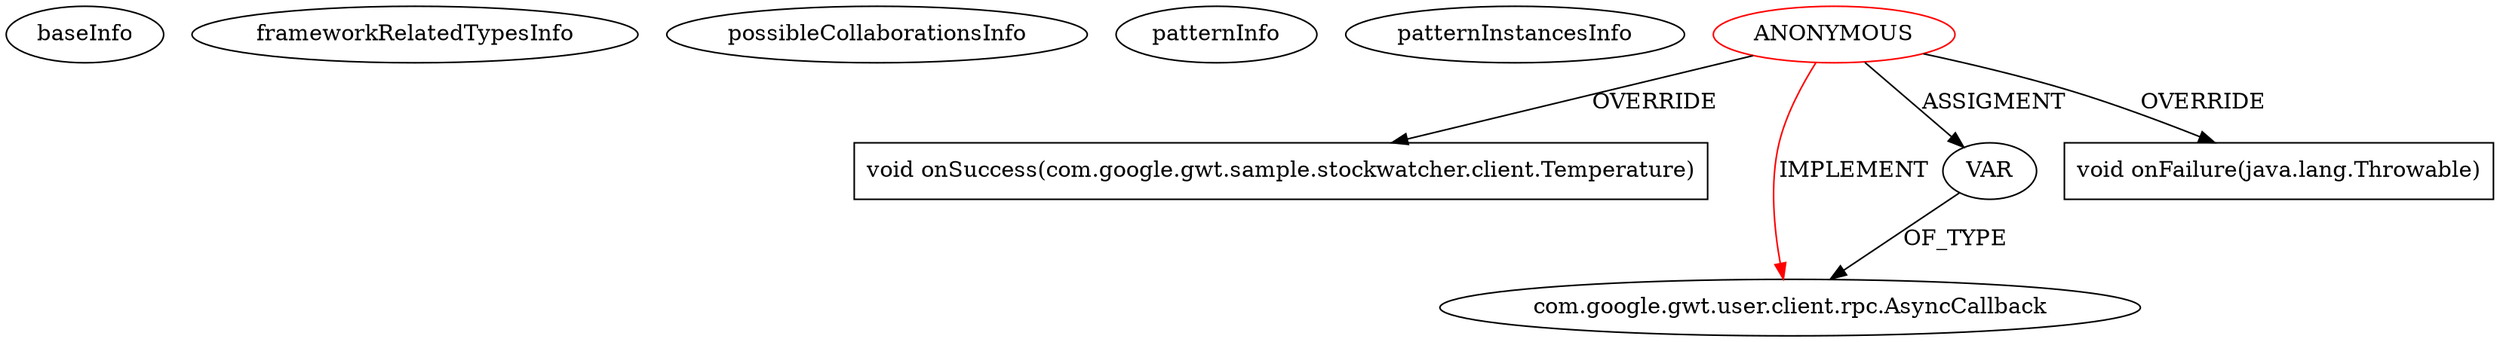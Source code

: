 digraph {
baseInfo[graphId=1955,category="pattern",isAnonymous=true,possibleRelation=false]
frameworkRelatedTypesInfo[0="com.google.gwt.user.client.rpc.AsyncCallback"]
possibleCollaborationsInfo[]
patternInfo[frequency=2.0,patternRootClient=0]
patternInstancesInfo[0="chrte-TemperatureWatcher~/chrte-TemperatureWatcher/TemperatureWatcher-master/src/com/google/gwt/sample/stockwatcher/client/TemperatureWatcher.java~java.util.ArrayList addCity(com.google.gwt.sample.stockwatcher.client.DnDFlexTable)~1077",1="chrte-TemperatureWatcher~/chrte-TemperatureWatcher/TemperatureWatcher-master/src/com/google/gwt/sample/stockwatcher/client/TemperatureWatcher.java~void deleteEntryFromDb(com.google.gwt.sample.stockwatcher.client.Temperature)~1080"]
5[label="void onSuccess(com.google.gwt.sample.stockwatcher.client.Temperature)",vertexType="OVERRIDING_METHOD_DECLARATION",isFrameworkType=false,shape=box]
0[label="ANONYMOUS",vertexType="ROOT_ANONYMOUS_DECLARATION",isFrameworkType=false,color=red]
1[label="com.google.gwt.user.client.rpc.AsyncCallback",vertexType="FRAMEWORK_INTERFACE_TYPE",isFrameworkType=false]
2[label="VAR",vertexType="OUTSIDE_VARIABLE_EXPRESION",isFrameworkType=false]
4[label="void onFailure(java.lang.Throwable)",vertexType="OVERRIDING_METHOD_DECLARATION",isFrameworkType=false,shape=box]
0->5[label="OVERRIDE"]
2->1[label="OF_TYPE"]
0->2[label="ASSIGMENT"]
0->4[label="OVERRIDE"]
0->1[label="IMPLEMENT",color=red]
}
